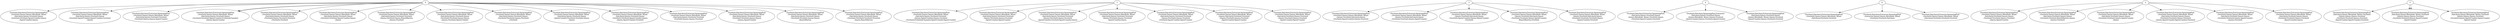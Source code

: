 digraph Dendrogram {
	0 -> "Overlord,Hatchery,Extractor,SpawningPool
,Overlord,Queen,Queen,Metabolic Boost
,Hatchery,Queen,Overlord,Queen
,Overlord,Overlord,SporeCrawler,Queen
,SporeCrawler,Queen"
	1 -> "Overlord,Hatchery,Extractor,SpawningPool
,Overlord,Queen,Queen,Metabolic Boost
,Hatchery,Queen,Overlord,Overlord
,Queen,SporeCrawler,Queen,Overlord
,Overlord,EvolutionChamber,SporeCrawler,SporeCrawler
"
	3 -> "Overlord,Hatchery,Extractor,SpawningPool
,Overlord,Queen,Queen,Metabolic Boost
,Queen,Overlord,Hatchery,Queen
,Overlord,SporeCrawler,Queen,Overlord
"
	4 -> "Overlord,Hatchery,Extractor,SpawningPool
,Hatchery,Queen,Overlord,Queen
,Queen,Metabolic Boost,Overlord,Queen
,Overlord,SporeCrawler,Overlord"
	4 -> "Overlord,Hatchery,SpawningPool,Extractor
,Hatchery,Queen,Overlord,Queen
,Queen,Metabolic Boost,Queen,Overlord
,SporeCrawler,Queen,Overlord,SporeCrawler
"
	3 -> "Overlord,Hatchery,Extractor,SpawningPool
,Overlord,Queen,Queen,Metabolic Boost
,Queen,Overlord,Hatchery,Queen
,Overlord,Overlord,Queen,SporeCrawler
"
	0 -> "Overlord,Hatchery,Extractor,SpawningPool
,Overlord,Queen,Queen,Metabolic Boost
,Hatchery,Queen,Overlord,Queen
,Overlord,SporeCrawler,SporeCrawler,Overlord
,Queen"
	0 -> "Overlord,Hatchery,Extractor,SpawningPool
,Overlord,Queen,Queen,Metabolic Boost
,Hatchery,Queen,Overlord,Overlord
,Overlord,Queen,Queen,SporeCrawler
"
	6 -> "Overlord,Hatchery,Extractor,SpawningPool
,Overlord,Queen,Queen,Metabolic Boost
,Hatchery,Overlord,Overlord"
	0 -> "Overlord,Hatchery,Extractor,SpawningPool
,Overlord,Queen,Queen,Metabolic Boost
,Hatchery,Queen,Overlord,Queen
,Overlord,Overlord,SporeCrawler,EvolutionChamber
,Queen,SporeCrawler"
	1 -> "Overlord,Hatchery,Extractor,SpawningPool
,Overlord,Queen,Queen,Metabolic Boost
,Hatchery,Queen,Overlord,Overlord
,Queen,Overlord,Queen,Overlord
,SporeCrawler,SporeCrawler"
	1 -> "Overlord,Hatchery,Extractor,SpawningPool
,Overlord,Queen,Queen,Metabolic Boost
,Hatchery,Queen,Overlord,Overlord
,Queen,Overlord,Queen,Overlord
,SporeCrawler,Overlord,SporeCrawler,Queen
"
	1 -> "Overlord,Hatchery,Extractor,SpawningPool
,Overlord,Queen,Queen,Metabolic Boost
,Hatchery,Queen,Overlord,Overlord
,Queen,Overlord,Queen,Overlord
,SporeCrawler,Queen"
	1 -> "Overlord,Hatchery,Extractor,SpawningPool
,Overlord,Queen,Queen,Metabolic Boost
,Hatchery,Queen,Overlord,Overlord
,Queen,Overlord,Queen,Overlord
,Overlord,SporeCrawler,SporeCrawler"
	0 -> "Overlord,Hatchery,Extractor,SpawningPool
,Overlord,Queen,Queen,Metabolic Boost
,Hatchery,Queen,Overlord,Queen
,Overlord,Queen,Overlord,Overlord
,Overlord,Overlord"
	0 -> "Overlord,Hatchery,Extractor,SpawningPool
,Overlord,Queen,Queen,Metabolic Boost
,Hatchery,Queen,Overlord,Queen
,Overlord,Overlord,SporeCrawler,Queen
,Queen"
	0 -> "Overlord,Hatchery,Extractor,SpawningPool
,Overlord,Queen,Queen,Metabolic Boost
,Hatchery,Queen,Overlord,Queen
,Overlord,Overlord,SporeCrawler,EvolutionChamber
,Queen,SporeCrawler"
	0 -> "Overlord,Hatchery,Extractor,SpawningPool
,Overlord,Queen,Queen,Metabolic Boost
,Hatchery,Queen,Overlord,Overlord
,Queen,Overlord,Queen,RoachWarren
,Queen,Overlord"
	0 -> "Overlord,Hatchery,Extractor,SpawningPool
,Overlord,Queen,Queen,Metabolic Boost
,Hatchery,Queen,Overlord,Queen
,Overlord,Overlord,Queen,Queen
,Queen,Overlord,SporeCrawler"
	2 -> "Overlord,Hatchery,Extractor,SpawningPool
,Overlord,Queen,Queen,Metabolic Boost
,Hatchery,Overlord,Queen,Queen
,Overlord,Overlord,Queen,Overlord
,Queen,SporeCrawler"
	0 -> "Overlord,Hatchery,Extractor,SpawningPool
,Overlord,Queen,Queen,Metabolic Boost
,Hatchery,Queen,Overlord,Queen
,Overlord,Overlord,Queen,Overlord
,Overlord"
	2 -> "Overlord,Hatchery,Extractor,SpawningPool
,Overlord,Queen,Queen,Metabolic Boost
,Hatchery,Overlord,Queen,Queen
,Overlord,Overlord,RoachWarren,Queen
,Queen,Overlord"
	2 -> "Overlord,Hatchery,Extractor,SpawningPool
,Overlord,Queen,Queen,Metabolic Boost
,Hatchery,Overlord,Queen,Queen
,Overlord,Overlord,Queen,SporeCrawler
,Queen"
	4 -> "Overlord,Hatchery,Extractor,SpawningPool
,Hatchery,Queen,Overlord,Queen
,Queen,Metabolic Boost,Queen,Overlord
,SporeCrawler,Queen,Overlord,Overlord
"
	3 -> "Overlord,Hatchery,Extractor,SpawningPool
,Overlord,Queen,Queen,Metabolic Boost
,Queen,Overlord,Hatchery,Queen
,Overlord,SporeCrawler,Queen,SporeCrawler
,Overlord"
	1 -> "Overlord,Hatchery,Extractor,SpawningPool
,Overlord,Queen,Queen,Metabolic Boost
,Queen,Hatchery,Overlord,Overlord
,Queen,Overlord,Queen,Overlord
,SporeCrawler,SporeCrawler"
	0 -> "Overlord,Hatchery,Extractor,SpawningPool
,Overlord,Queen,Queen,Metabolic Boost
,Hatchery,Queen,Overlord,Queen
,SporeCrawler,Overlord,Overlord,Queen
,Queen"
	3 -> "Overlord,Hatchery,Extractor,SpawningPool
,Overlord,Queen,Queen,Metabolic Boost
,Queen,Overlord,Hatchery,Queen
,Overlord,Overlord,Queen,SporeCrawler
,RoachWarren,Overlord"
	3 -> "Overlord,Hatchery,Extractor,SpawningPool
,Overlord,Queen,Queen,Metabolic Boost
,Queen,Overlord,Hatchery,Queen
,Overlord,Overlord,Overlord,Queen
,SporeCrawler,Overlord"
	5 -> "Overlord,Hatchery,Extractor,SpawningPool
,Hatchery,Queen,Metabolic Boost,Overlord
,Queen,Queen,Queen,Overlord
,Overlord,Overlord,Queen,Overlord
,SporeCrawler,SporeCrawler,Overlord"
	5 -> "Overlord,Hatchery,Extractor,SpawningPool
,Hatchery,Queen,Metabolic Boost,Overlord
,Queen,Queen,Queen,Overlord
,Overlord,Overlord,Queen,SporeCrawler
,SporeCrawler"
	6 -> "Overlord,Hatchery,Extractor,SpawningPool
,Extractor,Queen,Queen,Metabolic Boost
,Overlord,Overlord,Hatchery"
	6 -> "Overlord,Hatchery,Extractor,SpawningPool
,Overlord,Queen,Queen,Metabolic Boost
,Hatchery,Overlord,Overlord,Overlord
"
	5 -> "Overlord,Hatchery,Extractor,SpawningPool
,Hatchery,Queen,Metabolic Boost,Overlord
,Queen,Queen,Queen,Overlord
,Overlord,Queen,SporeCrawler,SporeCrawler
,SporeCrawler"
	0 -> "Overlord,Hatchery,Extractor,SpawningPool
,Overlord,Queen,Queen,Metabolic Boost
,Hatchery,Queen,Overlord,Queen
,Overlord,Overlord,SporeCrawler,Queen
,Queen,SporeCrawler,Overlord"
	5 -> "Overlord,Hatchery,Extractor,SpawningPool
,Hatchery,Queen,Metabolic Boost,Overlord
,Queen,Queen,Queen,Overlord
,Overlord,Overlord,Queen,SporeCrawler
,SporeCrawler"
	1 -> "Overlord,Hatchery,Extractor,SpawningPool
,Overlord,Queen,Queen,Metabolic Boost
,Hatchery,Overlord,Queen,Overlord
,Queen,Overlord,Queen,Overlord
,SporeCrawler,SporeCrawler"
	0 -> "Overlord,Hatchery,Extractor,SpawningPool
,Overlord,Queen,Queen,Metabolic Boost
,Hatchery,Queen,Overlord,Overlord
,Overlord,Queen,Queen,Overlord
"
	2 -> "Overlord,Hatchery,Extractor,SpawningPool
,Overlord,Queen,Queen,Metabolic Boost
,Hatchery,Overlord,Queen,Queen
,Overlord,Overlord,Queen,Overlord
,Queen,SporeCrawler,SporeCrawler,Overlord
"
	2 -> "Overlord,Hatchery,Extractor,SpawningPool
,Overlord,Queen,Queen,Metabolic Boost
,Hatchery,Overlord,Queen,Queen
,Overlord,Overlord,Queen,SporeCrawler
,Queen,Overlord"
	2 -> "Overlord,Hatchery,Extractor,SpawningPool
,Overlord,Queen,Queen,Metabolic Boost
,Hatchery,Overlord,Queen,Queen
,Overlord,Overlord,Queen,Overlord
,SporeCrawler,Queen"
	0 -> "Overlord,Hatchery,Extractor,SpawningPool
,Overlord,Queen,Queen,Metabolic Boost
,Hatchery,Queen,Overlord,Queen
,Overlord,Overlord,Queen,Queen
,Queen,SporeCrawler"
	0 -> "Overlord,Hatchery,Extractor,SpawningPool
,Overlord,Queen,Queen,Metabolic Boost
,Hatchery,Queen,Overlord,Queen
,Overlord,Overlord,Queen,Queen
,RoachWarren"
	0 -> "Overlord,Hatchery,Extractor,SpawningPool
,Overlord,Queen,Queen,Metabolic Boost
,Hatchery,Queen,Overlord,Queen
,Overlord,Overlord,Overlord,Overlord
,Queen,RoachWarren"
}
